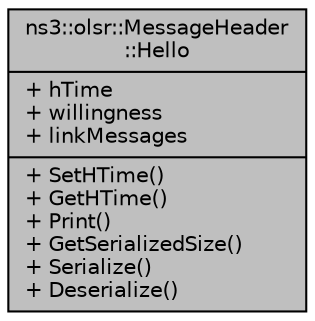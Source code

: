 digraph "ns3::olsr::MessageHeader::Hello"
{
  edge [fontname="Helvetica",fontsize="10",labelfontname="Helvetica",labelfontsize="10"];
  node [fontname="Helvetica",fontsize="10",shape=record];
  Node1 [label="{ns3::olsr::MessageHeader\l::Hello\n|+ hTime\l+ willingness\l+ linkMessages\l|+ SetHTime()\l+ GetHTime()\l+ Print()\l+ GetSerializedSize()\l+ Serialize()\l+ Deserialize()\l}",height=0.2,width=0.4,color="black", fillcolor="grey75", style="filled", fontcolor="black"];
}
